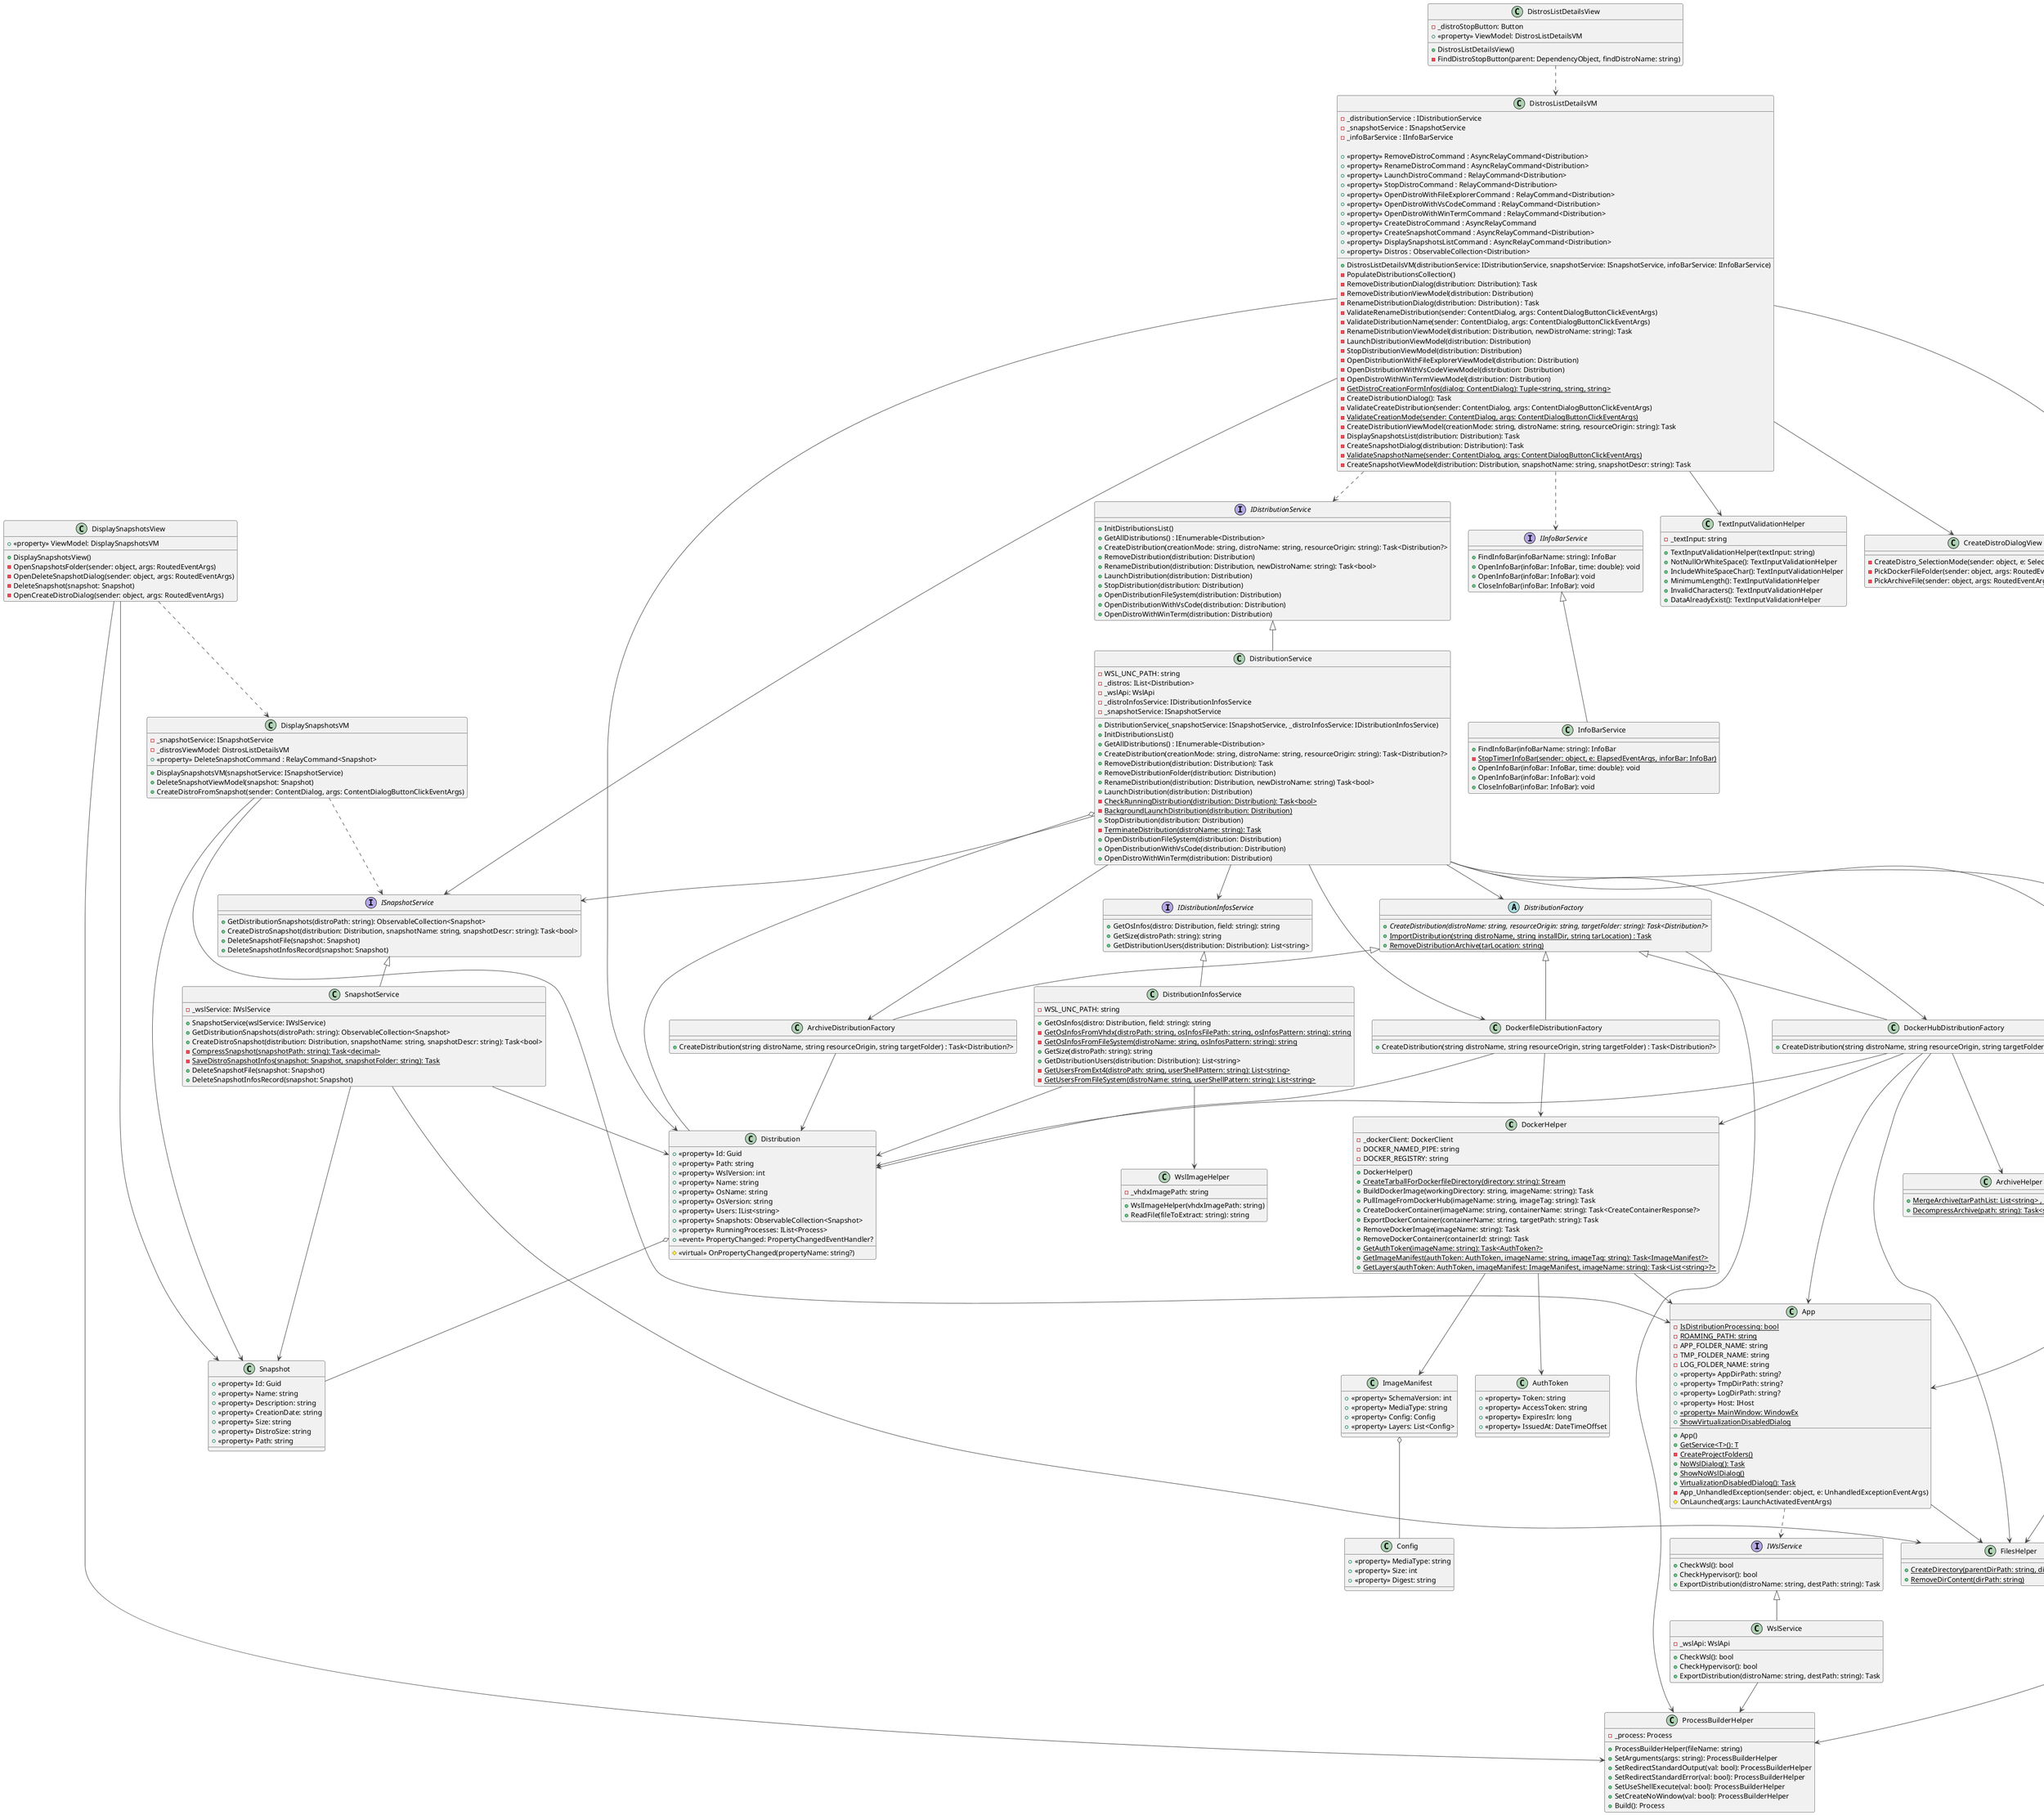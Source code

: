 ﻿@startuml
'https://plantuml.com/class-diagram

!theme vibrant

DockerHelper --> AuthToken
DockerHelper --> ImageManifest
DockerHelper --> App

DistributionFactory <|-- ArchiveDistributionFactory
DistributionFactory <|-- DockerfileDistributionFactory
DistributionFactory <|-- DockerHubDistributionFactory
DistributionFactory --> ProcessBuilderHelper

ArchiveDistributionFactory --> Distribution
DockerfileDistributionFactory --> DockerHelper
DockerfileDistributionFactory --> Distribution
DockerHubDistributionFactory --> DockerHelper
DockerHubDistributionFactory --> Distribution
DockerHubDistributionFactory --> FilesHelper
DockerHubDistributionFactory --> ArchiveHelper
DockerHubDistributionFactory --> App

IDistributionService <|-- DistributionService
DistributionService o-- Distribution
DistributionService --> ProcessBuilderHelper
DistributionService --> FilesHelper
DistributionService --> DistributionFactory
DistributionService --> ArchiveDistributionFactory
DistributionService --> DockerfileDistributionFactory
DistributionService --> DockerHubDistributionFactory
DistributionService --> IDistributionInfosService
DistributionService --> ISnapshotService

IDistributionInfosService <|-- DistributionInfosService
DistributionInfosService --> WslImageHelper
DistributionInfosService --> Distribution

ISnapshotService <|-- SnapshotService
SnapshotService --> FilesHelper
SnapshotService --> Distribution
SnapshotService --> Snapshot

IInfoBarService <|-- InfoBarService

IWslService <|-- WslService
WslService --> ProcessBuilderHelper

Distribution o-- Snapshot
ImageManifest o-- Config


DistrosListDetailsVM ..> IInfoBarService
DistrosListDetailsVM ..> IDistributionService
DistrosListDetailsVM --> TextInputValidationHelper
DistrosListDetailsVM --> Distribution
DistrosListDetailsVM --> App
DistrosListDetailsVM --> CreateDistroDialogView
DistrosListDetailsVM --> ISnapshotService

DisplaySnapshotsVM --> Snapshot
DisplaySnapshotsVM ..> ISnapshotService
DisplaySnapshotsVM --> App

DistrosListDetailsView ..> DistrosListDetailsVM

DisplaySnapshotsView --> ProcessBuilderHelper
DisplaySnapshotsView ..> DisplaySnapshotsVM
DisplaySnapshotsView --> Snapshot


App ..> IWslService
App --> FilesHelper


'--------------Helpers--------------'
class ArchiveHelper{
    + {static} MergeArchive(tarPathList: List<string> , destPath: string): Task
    + {static} DecompressArchive(path: string): Task<string?>
}
class FilesHelper{
    + {static} CreateDirectory(parentDirPath: string, dirName: string): string?
    + {static} RemoveDirContent(dirPath: string)
}
class ProcessBuilderHelper
{
    - _process: Process
    + ProcessBuilderHelper(fileName: string)
    + SetArguments(args: string): ProcessBuilderHelper
    + SetRedirectStandardOutput(val: bool): ProcessBuilderHelper
    + SetRedirectStandardError(val: bool): ProcessBuilderHelper
    + SetUseShellExecute(val: bool): ProcessBuilderHelper
    + SetCreateNoWindow(val: bool): ProcessBuilderHelper
    + Build(): Process
}

class DockerHelper {
  - _dockerClient: DockerClient
  - DOCKER_NAMED_PIPE: string
  - DOCKER_REGISTRY: string
  + DockerHelper()
  + {static} CreateTarballForDockerfileDirectory(directory: string): Stream
  + BuildDockerImage(workingDirectory: string, imageName: string): Task
  + PullImageFromDockerHub(imageName: string, imageTag: string): Task
  + CreateDockerContainer(imageName: string, containerName: string): Task<CreateContainerResponse?>
  + ExportDockerContainer(containerName: string, targetPath: string): Task
  + RemoveDockerImage(imageName: string): Task
  + RemoveDockerContainer(containerId: string): Task
  + {static} GetAuthToken(imageName: string): Task<AuthToken?>
  + {static} GetImageManifest(authToken: AuthToken, imageName: string, imageTag: string): Task<ImageManifest?>
  + {static} GetLayers(authToken: AuthToken, imageManifest: ImageManifest, imageName: string): Task<List<string>?>
}

class TextInputValidationHelper
{
    - _textInput: string
    + TextInputValidationHelper(textInput: string)
    + NotNullOrWhiteSpace(): TextInputValidationHelper
    + IncludeWhiteSpaceChar(): TextInputValidationHelper
    + MinimumLength(): TextInputValidationHelper
    + InvalidCharacters(): TextInputValidationHelper
    + DataAlreadyExist(): TextInputValidationHelper
}

class WslImageHelper {
  - _vhdxImagePath: string
  + WslImageHelper(vhdxImagePath: string)
  + ReadFile(fileToExtract: string): string
}

'--------------Models--------------'

class Distribution
{
    + <<property>> Id: Guid
    + <<property>> Path: string
    + <<property>> WslVersion: int
    + <<property>> Name: string
    + <<property>> OsName: string
    + <<property>> OsVersion: string
    + <<property>> Users: IList<string>
    + <<property>> Snapshots: ObservableCollection<Snapshot>
    + <<property>> RunningProcesses: IList<Process>
    + <<event>> PropertyChanged: PropertyChangedEventHandler?
    # <<virtual>> OnPropertyChanged(propertyName: string?)
}

class Snapshot
{
    + <<property>> Id: Guid
    + <<property>> Name: string
    + <<property>> Description: string
    + <<property>> CreationDate: string
    + <<property>> Size: string
    + <<property>> DistroSize: string
    + <<property>> Path: string
}

class AuthToken
{
    + <<property>> Token: string
    + <<property>> AccessToken: string
    + <<property>> ExpiresIn: long
    + <<property>> IssuedAt: DateTimeOffset
}

class ImageManifest
{
    + <<property>> SchemaVersion: int
    + <<property>> MediaType: string
    + <<property>> Config: Config
    + <<property>> Layers: List<Config>
}

class Config
{
    + <<property>> MediaType: string
    + <<property>> Size: int
    + <<property>> Digest: string
}


'--------------Services--------------'

interface IDistributionService 
{
	+ InitDistributionsList()
	+ GetAllDistributions() : IEnumerable<Distribution>
	+ CreateDistribution(creationMode: string, distroName: string, resourceOrigin: string): Task<Distribution?>
	+ RemoveDistribution(distribution: Distribution)
	+ RenameDistribution(distribution: Distribution, newDistroName: string): Task<bool>
	+ LaunchDistribution(distribution: Distribution)
	+ StopDistribution(distribution: Distribution)
	+ OpenDistributionFileSystem(distribution: Distribution)
	+ OpenDistributionWithVsCode(distribution: Distribution)
	+ OpenDistroWithWinTerm(distribution: Distribution)
}

class DistributionService 
{
	- WSL_UNC_PATH: string
	- _distros: IList<Distribution>
	- _wslApi: WslApi
	- _distroInfosService: IDistributionInfosService
	- _snapshotService: ISnapshotService
	+ DistributionService(_snapshotService: ISnapshotService, _distroInfosService: IDistributionInfosService)
	+ InitDistributionsList()
	+ GetAllDistributions() : IEnumerable<Distribution>
	+ CreateDistribution(creationMode: string, distroName: string, resourceOrigin: string): Task<Distribution?>
	+ RemoveDistribution(distribution: Distribution): Task
	+ RemoveDistributionFolder(distribution: Distribution)
	+ RenameDistribution(distribution: Distribution, newDistroName: string) Task<bool>
	+ LaunchDistribution(distribution: Distribution)
	- {static} CheckRunningDistribution(distribution: Distribution): Task<bool>
	- {static} BackgroundLaunchDistribution(distribution: Distribution)
	+ StopDistribution(distribution: Distribution)
	- {static} TerminateDistribution(distroName: string): Task
	+ OpenDistributionFileSystem(distribution: Distribution)
	+ OpenDistributionWithVsCode(distribution: Distribution)
	+ OpenDistroWithWinTerm(distribution: Distribution)
}

interface IDistributionInfosService 
{
	+ GetOsInfos(distro: Distribution, field: string): string
	+ GetSize(distroPath: string): string
	+ GetDistributionUsers(distribution: Distribution): List<string>
}

class DistributionInfosService 
{
    - WSL_UNC_PATH: string
	+ GetOsInfos(distro: Distribution, field: string): string
	- {static} GetOsInfosFromVhdx(distroPath: string, osInfosFilePath: string, osInfosPattern: string): string
	- {static} GetOsInfosFromFileSystem(distroName: string, osInfosPattern: string): string
	+ GetSize(distroPath: string): string
	+ GetDistributionUsers(distribution: Distribution): List<string>
	- {static} GetUsersFromExt4(distroPath: string, userShellPattern: string): List<string>
	- {static} GetUsersFromFileSystem(distroName: string, userShellPattern: string): List<string>
}

interface ISnapshotService
{
    + GetDistributionSnapshots(distroPath: string): ObservableCollection<Snapshot>
    + CreateDistroSnapshot(distribution: Distribution, snapshotName: string, snapshotDescr: string): Task<bool>
    + DeleteSnapshotFile(snapshot: Snapshot)
    + DeleteSnapshotInfosRecord(snapshot: Snapshot)
}

class SnapshotService
{
    - _wslService: IWslService
    + SnapshotService(wslService: IWslService)
    + GetDistributionSnapshots(distroPath: string): ObservableCollection<Snapshot>
    + CreateDistroSnapshot(distribution: Distribution, snapshotName: string, snapshotDescr: string): Task<bool>
    - {static} CompressSnapshot(snapshotPath: string): Task<decimal>
    - {static} SaveDistroSnapshotInfos(snapshot: Snapshot, snapshotFolder: string): Task
    + DeleteSnapshotFile(snapshot: Snapshot)
    + DeleteSnapshotInfosRecord(snapshot: Snapshot)
}

interface IWslService
{
	+ CheckWsl(): bool
	+ CheckHypervisor(): bool
	+ ExportDistribution(distroName: string, destPath: string): Task
}

class WslService
{
	- _wslApi: WslApi
	+ CheckWsl(): bool
	+ CheckHypervisor(): bool
	+ ExportDistribution(distroName: string, destPath: string): Task
}

interface IInfoBarService 
{
  + FindInfoBar(infoBarName: string): InfoBar
  + OpenInfoBar(infoBar: InfoBar, time: double): void
  + OpenInfoBar(infoBar: InfoBar): void
  + CloseInfoBar(infoBar: InfoBar): void
}

class InfoBarService 
{
  + FindInfoBar(infoBarName: string): InfoBar
  - {static} StopTimerInfoBar(sender: object, e: ElapsedEventArgs, inforBar: InfoBar)
  + OpenInfoBar(infoBar: InfoBar, time: double): void
  + OpenInfoBar(infoBar: InfoBar): void
  + CloseInfoBar(infoBar: InfoBar): void
}

abstract class DistributionFactory
{
    + {abstract} CreateDistribution(distroName: string, resourceOrigin: string, targetFolder: string): Task<Distribution?>
    + {static} ImportDistribution(string distroName, string installDir, string tarLocation) : Task
    + {static} RemoveDistributionArchive(tarLocation: string)
}

class ArchiveDistributionFactory {
  + CreateDistribution(string distroName, string resourceOrigin, string targetFolder) : Task<Distribution?>
}

class DockerfileDistributionFactory {
  + CreateDistribution(string distroName, string resourceOrigin, string targetFolder) : Task<Distribution?>
}

class DockerHubDistributionFactory {
  + CreateDistribution(string distroName, string resourceOrigin, string targetFolder) : Task<Distribution?>
}
'--------------View Models--------------'

class DistrosListDetailsVM 
{
  - _distributionService : IDistributionService
  - _snapshotService : ISnapshotService
  - _infoBarService : IInfoBarService
  
  + <<property>> RemoveDistroCommand : AsyncRelayCommand<Distribution>
  + <<property>> RenameDistroCommand : AsyncRelayCommand<Distribution>
  + <<property>> LaunchDistroCommand : RelayCommand<Distribution>
  + <<property>> StopDistroCommand : RelayCommand<Distribution>
  + <<property>> OpenDistroWithFileExplorerCommand : RelayCommand<Distribution>
  + <<property>> OpenDistroWithVsCodeCommand : RelayCommand<Distribution>
  + <<property>> OpenDistroWithWinTermCommand : RelayCommand<Distribution>
  + <<property>> CreateDistroCommand : AsyncRelayCommand
  + <<property>> CreateSnapshotCommand : AsyncRelayCommand<Distribution>
  + <<property>> DisplaySnapshotsListCommand : AsyncRelayCommand<Distribution>
  + <<property>> Distros : ObservableCollection<Distribution>
  
  
  + DistrosListDetailsVM(distributionService: IDistributionService, snapshotService: ISnapshotService, infoBarService: IInfoBarService)
  - PopulateDistributionsCollection()
  - RemoveDistributionDialog(distribution: Distribution): Task
  - RemoveDistributionViewModel(distribution: Distribution)
  - RenameDistributionDialog(distribution: Distribution) : Task
  - ValidateRenameDistribution(sender: ContentDialog, args: ContentDialogButtonClickEventArgs)
  - ValidateDistributionName(sender: ContentDialog, args: ContentDialogButtonClickEventArgs)
  - RenameDistributionViewModel(distribution: Distribution, newDistroName: string): Task
  - LaunchDistributionViewModel(distribution: Distribution)
  - StopDistributionViewModel(distribution: Distribution)
  - OpenDistributionWithFileExplorerViewModel(distribution: Distribution)
  - OpenDistributionWithVsCodeViewModel(distribution: Distribution)
  - OpenDistroWithWinTermViewModel(distribution: Distribution)
  - {static} GetDistroCreationFormInfos(dialog: ContentDialog): Tuple<string, string, string>
  - CreateDistributionDialog(): Task
  - ValidateCreateDistribution(sender: ContentDialog, args: ContentDialogButtonClickEventArgs)
  - {static} ValidateCreationMode(sender: ContentDialog, args: ContentDialogButtonClickEventArgs)
  - CreateDistributionViewModel(creationMode: string, distroName: string, resourceOrigin: string): Task
  - DisplaySnapshotsList(distribution: Distribution): Task
  - CreateSnapshotDialog(distribution: Distribution): Task
  - {static} ValidateSnapshotName(sender: ContentDialog, args: ContentDialogButtonClickEventArgs)
  - CreateSnapshotViewModel(distribution: Distribution, snapshotName: string, snapshotDescr: string): Task
}

class DisplaySnapshotsVM
{
    - _snapshotService: ISnapshotService
    - _distrosViewModel: DistrosListDetailsVM
    + <<property>> DeleteSnapshotCommand : RelayCommand<Snapshot>
    + DisplaySnapshotsVM(snapshotService: ISnapshotService)
    + DeleteSnapshotViewModel(snapshot: Snapshot)
    + CreateDistroFromSnapshot(sender: ContentDialog, args: ContentDialogButtonClickEventArgs)
}

'--------------Views--------------'

class DistrosListDetailsView
{
    - _distroStopButton: Button
    + <<property>> ViewModel: DistrosListDetailsVM
    + DistrosListDetailsView()
    - FindDistroStopButton(parent: DependencyObject, findDistroName: string)
}

class DisplaySnapshotsView
{
    + <<property>> ViewModel: DisplaySnapshotsVM
    + DisplaySnapshotsView()
    - OpenSnapshotsFolder(sender: object, args: RoutedEventArgs)
    - OpenDeleteSnapshotDialog(sender: object, args: RoutedEventArgs)
    - DeleteSnapshot(snapshot: Snapshot)
    - OpenCreateDistroDialog(sender: object, args: RoutedEventArgs)
}

class CreateDistroDialogView
{
    - CreateDistro_SelectionMode(sender: object, e: SelectionChangedEventArgs)
    - PickDockerFileFolder(sender: object, args: RoutedEventArgs)
    - PickArchiveFile(sender: object, args: RoutedEventArgs)
}

class App
{
    - {static} IsDistributionProcessing: bool
    - {static} ROAMING_PATH: string
    - APP_FOLDER_NAME: string
    - TMP_FOLDER_NAME: string
    - LOG_FOLDER_NAME: string
    + <<property>> AppDirPath: string?
    + <<property>> TmpDirPath: string?
    + <<property>> LogDirPath: string?
    + <<property>> Host: IHost
    + {static} <<property>> MainWindow: WindowEx
    + App()
    + {static} GetService<T>(): T
    - {static} CreateProjectFolders()
    + {static} NoWslDialog(): Task
    + {static} ShowNoWslDialog()
    + {static} VirtualizationDisabledDialog(): Task
    + {static} ShowVirtualizationDisabledDialog
    - App_UnhandledException(sender: object, e: UnhandledExceptionEventArgs)
    # OnLaunched(args: LaunchActivatedEventArgs)
}

@enduml